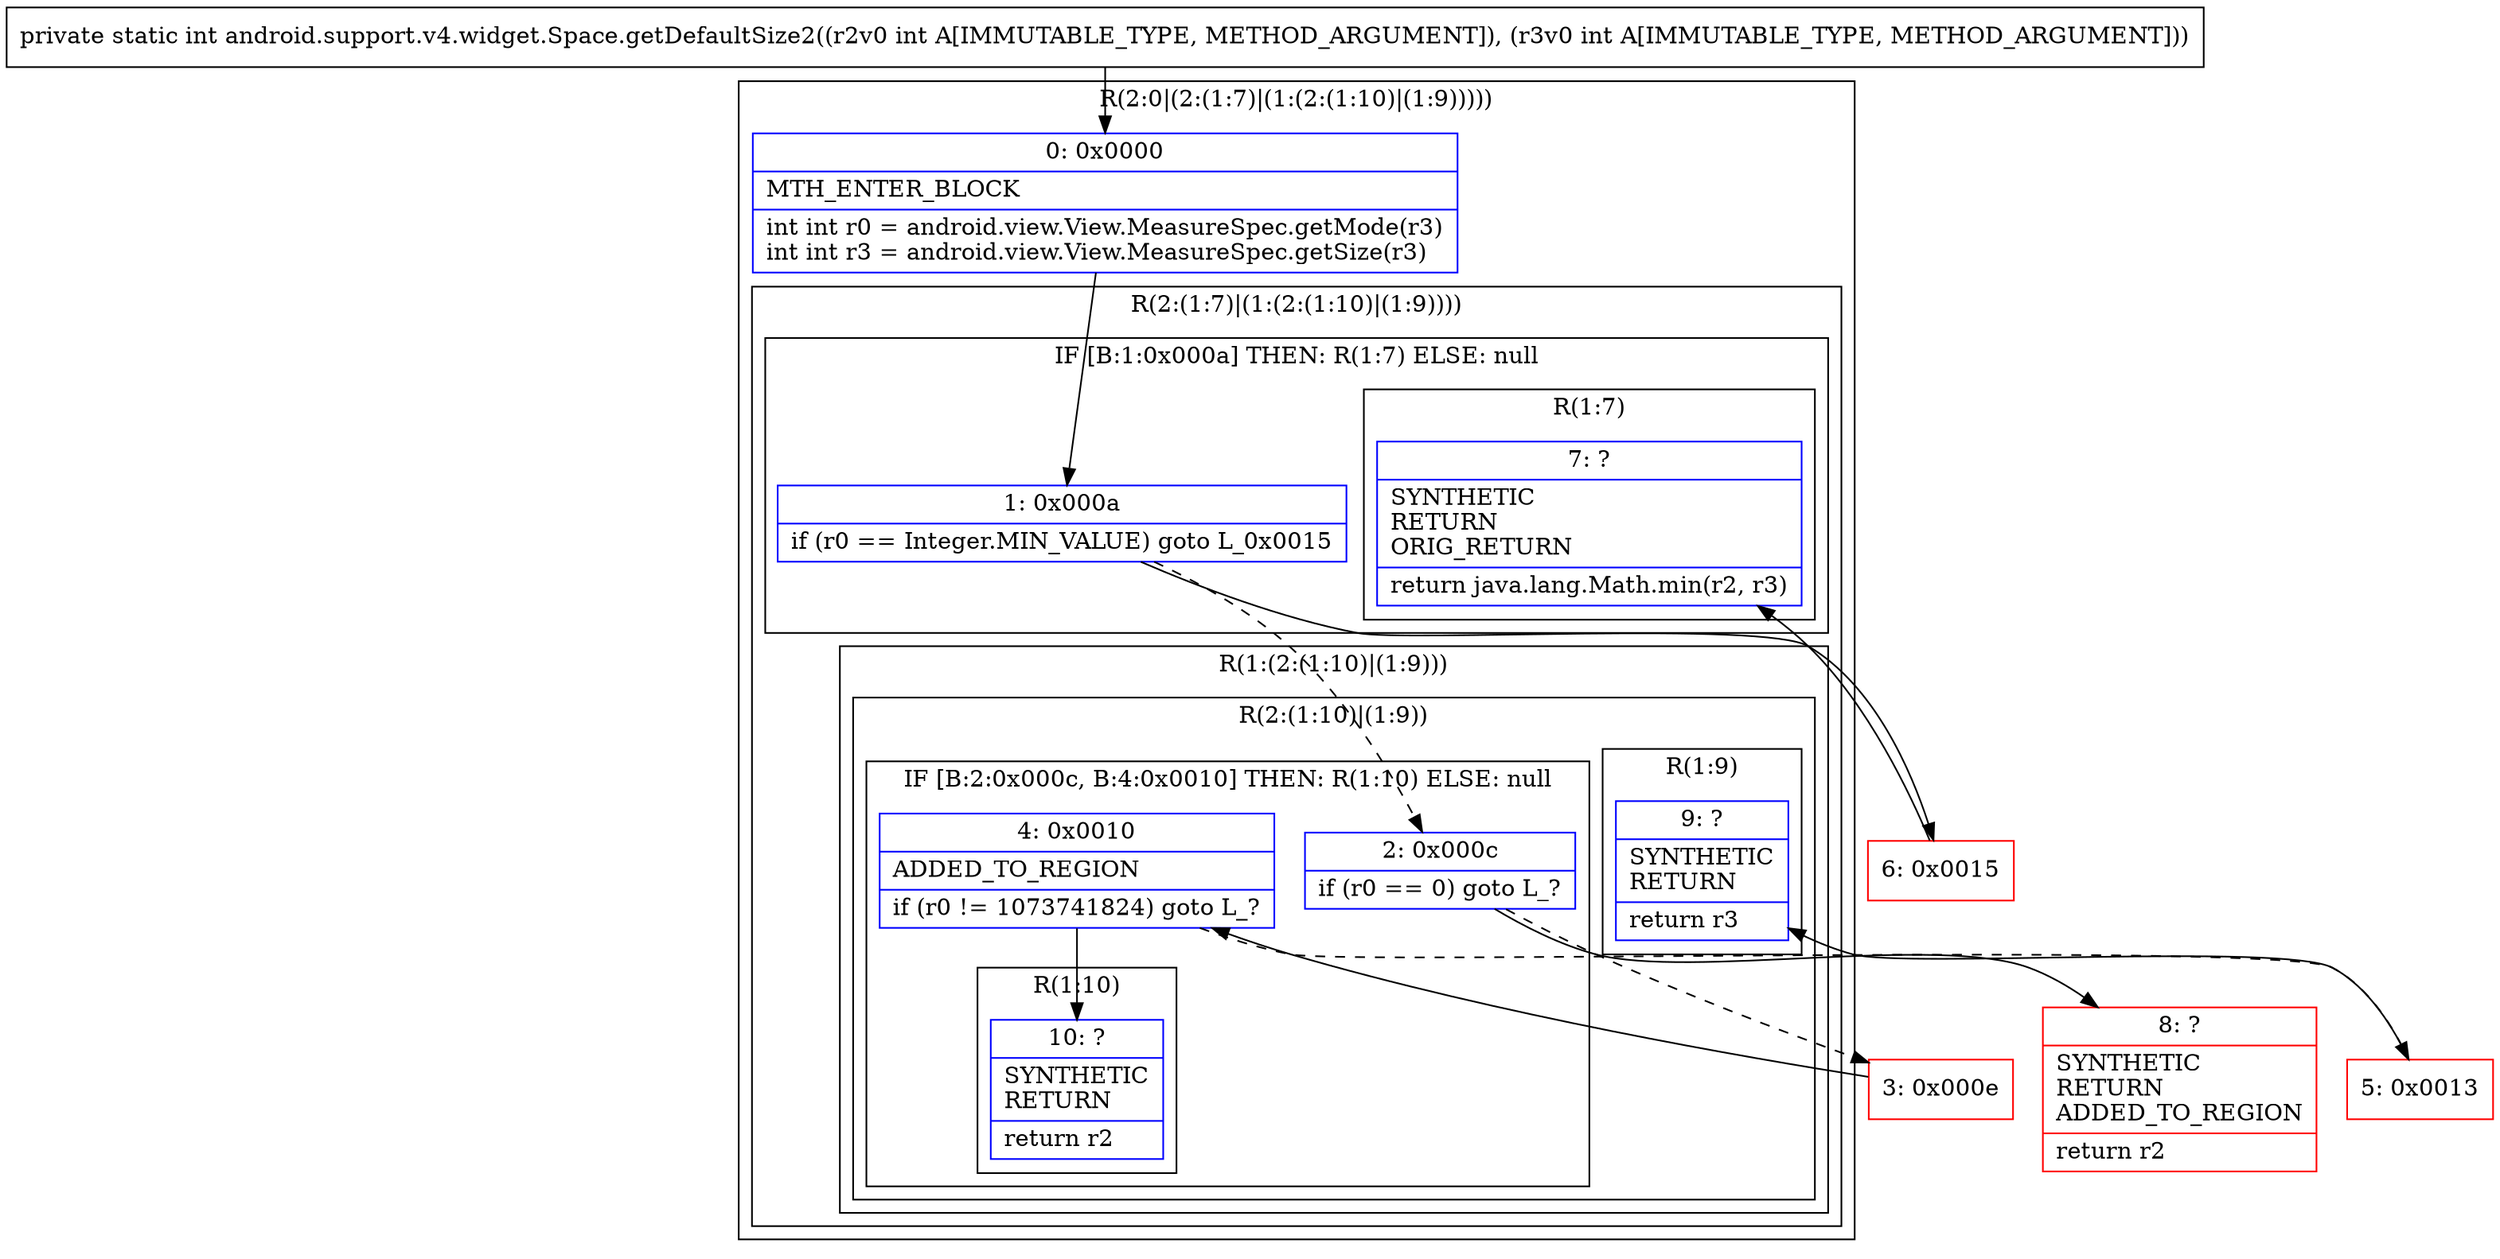 digraph "CFG forandroid.support.v4.widget.Space.getDefaultSize2(II)I" {
subgraph cluster_Region_1662184845 {
label = "R(2:0|(2:(1:7)|(1:(2:(1:10)|(1:9)))))";
node [shape=record,color=blue];
Node_0 [shape=record,label="{0\:\ 0x0000|MTH_ENTER_BLOCK\l|int int r0 = android.view.View.MeasureSpec.getMode(r3)\lint int r3 = android.view.View.MeasureSpec.getSize(r3)\l}"];
subgraph cluster_Region_591304497 {
label = "R(2:(1:7)|(1:(2:(1:10)|(1:9))))";
node [shape=record,color=blue];
subgraph cluster_IfRegion_1506830469 {
label = "IF [B:1:0x000a] THEN: R(1:7) ELSE: null";
node [shape=record,color=blue];
Node_1 [shape=record,label="{1\:\ 0x000a|if (r0 == Integer.MIN_VALUE) goto L_0x0015\l}"];
subgraph cluster_Region_1804054401 {
label = "R(1:7)";
node [shape=record,color=blue];
Node_7 [shape=record,label="{7\:\ ?|SYNTHETIC\lRETURN\lORIG_RETURN\l|return java.lang.Math.min(r2, r3)\l}"];
}
}
subgraph cluster_Region_1987246529 {
label = "R(1:(2:(1:10)|(1:9)))";
node [shape=record,color=blue];
subgraph cluster_Region_1679744554 {
label = "R(2:(1:10)|(1:9))";
node [shape=record,color=blue];
subgraph cluster_IfRegion_466352425 {
label = "IF [B:2:0x000c, B:4:0x0010] THEN: R(1:10) ELSE: null";
node [shape=record,color=blue];
Node_2 [shape=record,label="{2\:\ 0x000c|if (r0 == 0) goto L_?\l}"];
Node_4 [shape=record,label="{4\:\ 0x0010|ADDED_TO_REGION\l|if (r0 != 1073741824) goto L_?\l}"];
subgraph cluster_Region_1755274190 {
label = "R(1:10)";
node [shape=record,color=blue];
Node_10 [shape=record,label="{10\:\ ?|SYNTHETIC\lRETURN\l|return r2\l}"];
}
}
subgraph cluster_Region_520964601 {
label = "R(1:9)";
node [shape=record,color=blue];
Node_9 [shape=record,label="{9\:\ ?|SYNTHETIC\lRETURN\l|return r3\l}"];
}
}
}
}
}
Node_3 [shape=record,color=red,label="{3\:\ 0x000e}"];
Node_5 [shape=record,color=red,label="{5\:\ 0x0013}"];
Node_6 [shape=record,color=red,label="{6\:\ 0x0015}"];
Node_8 [shape=record,color=red,label="{8\:\ ?|SYNTHETIC\lRETURN\lADDED_TO_REGION\l|return r2\l}"];
MethodNode[shape=record,label="{private static int android.support.v4.widget.Space.getDefaultSize2((r2v0 int A[IMMUTABLE_TYPE, METHOD_ARGUMENT]), (r3v0 int A[IMMUTABLE_TYPE, METHOD_ARGUMENT])) }"];
MethodNode -> Node_0;
Node_0 -> Node_1;
Node_1 -> Node_2[style=dashed];
Node_1 -> Node_6;
Node_2 -> Node_3[style=dashed];
Node_2 -> Node_8;
Node_4 -> Node_5[style=dashed];
Node_4 -> Node_10;
Node_3 -> Node_4;
Node_5 -> Node_9;
Node_6 -> Node_7;
}

